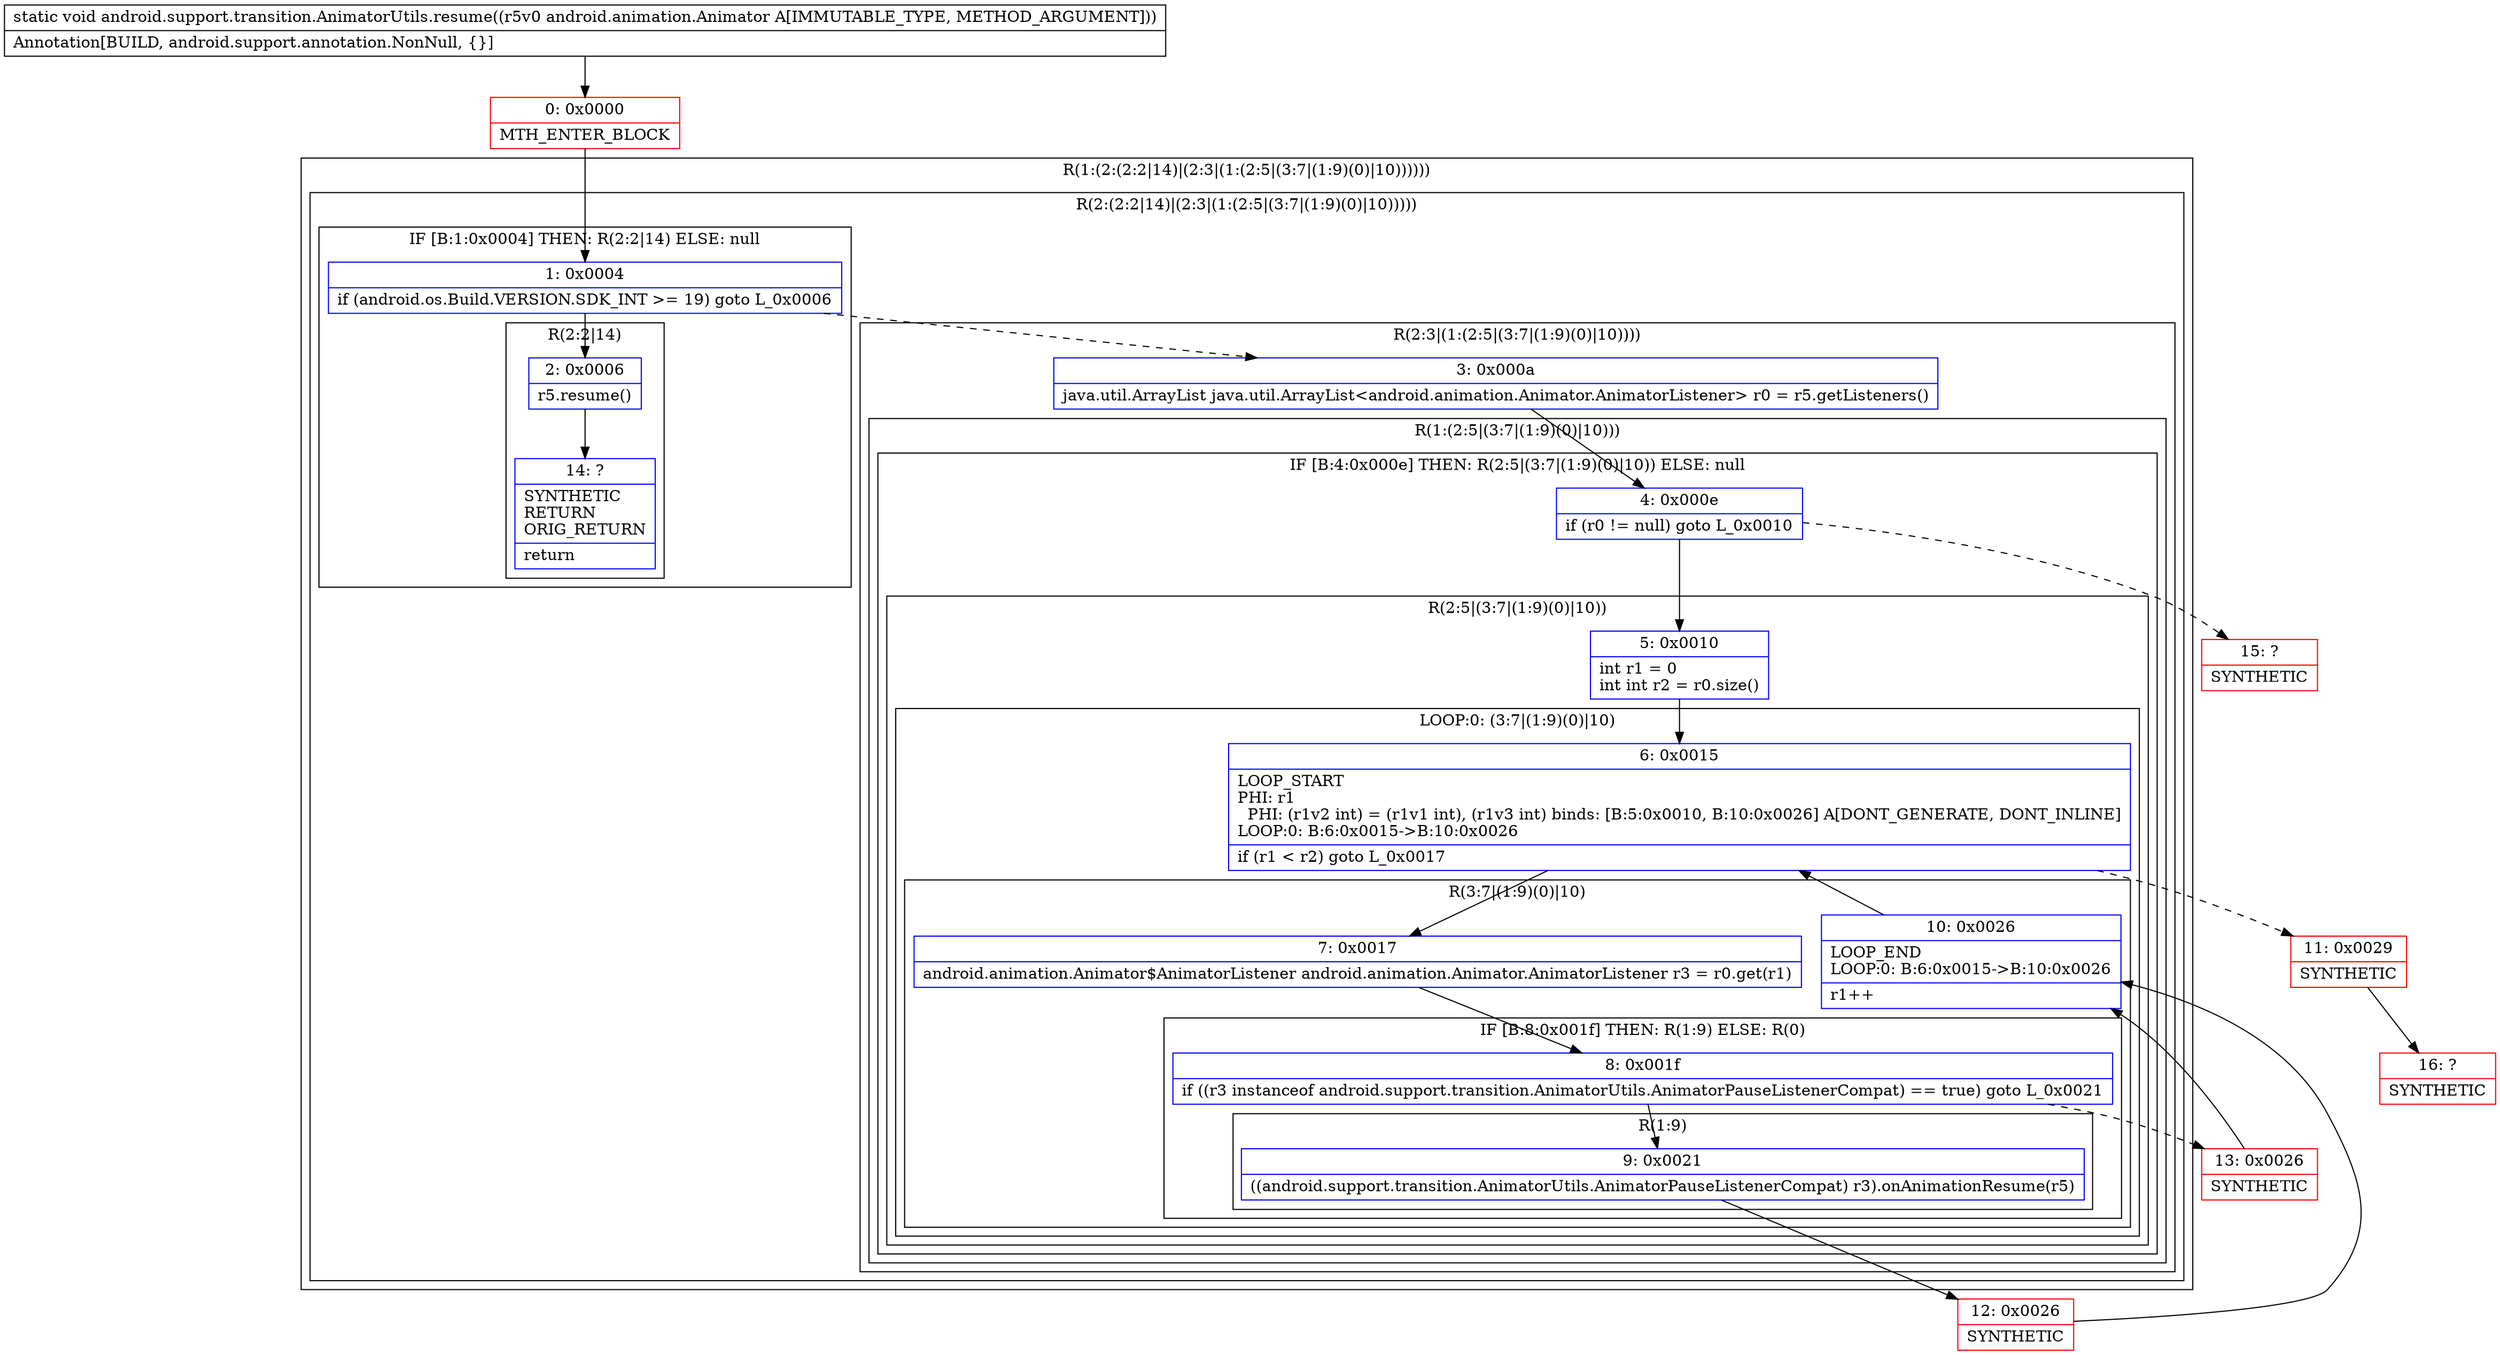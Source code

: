 digraph "CFG forandroid.support.transition.AnimatorUtils.resume(Landroid\/animation\/Animator;)V" {
subgraph cluster_Region_439621918 {
label = "R(1:(2:(2:2|14)|(2:3|(1:(2:5|(3:7|(1:9)(0)|10))))))";
node [shape=record,color=blue];
subgraph cluster_Region_927501035 {
label = "R(2:(2:2|14)|(2:3|(1:(2:5|(3:7|(1:9)(0)|10)))))";
node [shape=record,color=blue];
subgraph cluster_IfRegion_574392099 {
label = "IF [B:1:0x0004] THEN: R(2:2|14) ELSE: null";
node [shape=record,color=blue];
Node_1 [shape=record,label="{1\:\ 0x0004|if (android.os.Build.VERSION.SDK_INT \>= 19) goto L_0x0006\l}"];
subgraph cluster_Region_373632018 {
label = "R(2:2|14)";
node [shape=record,color=blue];
Node_2 [shape=record,label="{2\:\ 0x0006|r5.resume()\l}"];
Node_14 [shape=record,label="{14\:\ ?|SYNTHETIC\lRETURN\lORIG_RETURN\l|return\l}"];
}
}
subgraph cluster_Region_498977596 {
label = "R(2:3|(1:(2:5|(3:7|(1:9)(0)|10))))";
node [shape=record,color=blue];
Node_3 [shape=record,label="{3\:\ 0x000a|java.util.ArrayList java.util.ArrayList\<android.animation.Animator.AnimatorListener\> r0 = r5.getListeners()\l}"];
subgraph cluster_Region_746797869 {
label = "R(1:(2:5|(3:7|(1:9)(0)|10)))";
node [shape=record,color=blue];
subgraph cluster_IfRegion_2115388661 {
label = "IF [B:4:0x000e] THEN: R(2:5|(3:7|(1:9)(0)|10)) ELSE: null";
node [shape=record,color=blue];
Node_4 [shape=record,label="{4\:\ 0x000e|if (r0 != null) goto L_0x0010\l}"];
subgraph cluster_Region_1207896271 {
label = "R(2:5|(3:7|(1:9)(0)|10))";
node [shape=record,color=blue];
Node_5 [shape=record,label="{5\:\ 0x0010|int r1 = 0\lint int r2 = r0.size()\l}"];
subgraph cluster_LoopRegion_908144088 {
label = "LOOP:0: (3:7|(1:9)(0)|10)";
node [shape=record,color=blue];
Node_6 [shape=record,label="{6\:\ 0x0015|LOOP_START\lPHI: r1 \l  PHI: (r1v2 int) = (r1v1 int), (r1v3 int) binds: [B:5:0x0010, B:10:0x0026] A[DONT_GENERATE, DONT_INLINE]\lLOOP:0: B:6:0x0015\-\>B:10:0x0026\l|if (r1 \< r2) goto L_0x0017\l}"];
subgraph cluster_Region_1161226857 {
label = "R(3:7|(1:9)(0)|10)";
node [shape=record,color=blue];
Node_7 [shape=record,label="{7\:\ 0x0017|android.animation.Animator$AnimatorListener android.animation.Animator.AnimatorListener r3 = r0.get(r1)\l}"];
subgraph cluster_IfRegion_2061297157 {
label = "IF [B:8:0x001f] THEN: R(1:9) ELSE: R(0)";
node [shape=record,color=blue];
Node_8 [shape=record,label="{8\:\ 0x001f|if ((r3 instanceof android.support.transition.AnimatorUtils.AnimatorPauseListenerCompat) == true) goto L_0x0021\l}"];
subgraph cluster_Region_1163534561 {
label = "R(1:9)";
node [shape=record,color=blue];
Node_9 [shape=record,label="{9\:\ 0x0021|((android.support.transition.AnimatorUtils.AnimatorPauseListenerCompat) r3).onAnimationResume(r5)\l}"];
}
subgraph cluster_Region_1609560964 {
label = "R(0)";
node [shape=record,color=blue];
}
}
Node_10 [shape=record,label="{10\:\ 0x0026|LOOP_END\lLOOP:0: B:6:0x0015\-\>B:10:0x0026\l|r1++\l}"];
}
}
}
}
}
}
}
}
Node_0 [shape=record,color=red,label="{0\:\ 0x0000|MTH_ENTER_BLOCK\l}"];
Node_11 [shape=record,color=red,label="{11\:\ 0x0029|SYNTHETIC\l}"];
Node_12 [shape=record,color=red,label="{12\:\ 0x0026|SYNTHETIC\l}"];
Node_13 [shape=record,color=red,label="{13\:\ 0x0026|SYNTHETIC\l}"];
Node_15 [shape=record,color=red,label="{15\:\ ?|SYNTHETIC\l}"];
Node_16 [shape=record,color=red,label="{16\:\ ?|SYNTHETIC\l}"];
MethodNode[shape=record,label="{static void android.support.transition.AnimatorUtils.resume((r5v0 android.animation.Animator A[IMMUTABLE_TYPE, METHOD_ARGUMENT]))  | Annotation[BUILD, android.support.annotation.NonNull, \{\}]\l}"];
MethodNode -> Node_0;
Node_1 -> Node_2;
Node_1 -> Node_3[style=dashed];
Node_2 -> Node_14;
Node_3 -> Node_4;
Node_4 -> Node_5;
Node_4 -> Node_15[style=dashed];
Node_5 -> Node_6;
Node_6 -> Node_7;
Node_6 -> Node_11[style=dashed];
Node_7 -> Node_8;
Node_8 -> Node_9;
Node_8 -> Node_13[style=dashed];
Node_9 -> Node_12;
Node_10 -> Node_6;
Node_0 -> Node_1;
Node_11 -> Node_16;
Node_12 -> Node_10;
Node_13 -> Node_10;
}

